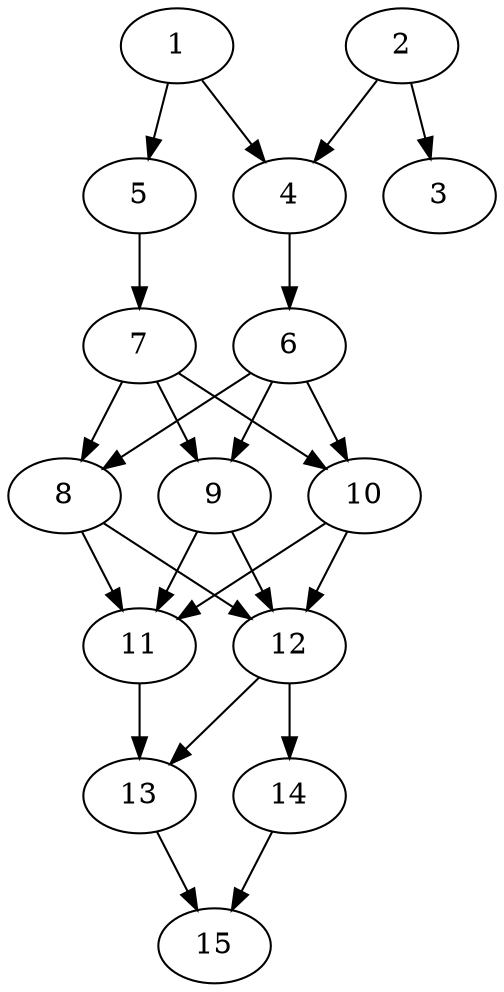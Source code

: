 // DAG automatically generated by daggen at Thu Oct  3 13:59:27 2019
// ./daggen --dot -n 15 --ccr 0.4 --fat 0.5 --regular 0.9 --density 0.9 --mindata 5242880 --maxdata 52428800 
digraph G {
  1 [size="69468160", alpha="0.17", expect_size="27787264"] 
  1 -> 4 [size ="27787264"]
  1 -> 5 [size ="27787264"]
  2 [size="77798400", alpha="0.11", expect_size="31119360"] 
  2 -> 3 [size ="31119360"]
  2 -> 4 [size ="31119360"]
  3 [size="41958400", alpha="0.14", expect_size="16783360"] 
  4 [size="26355200", alpha="0.15", expect_size="10542080"] 
  4 -> 6 [size ="10542080"]
  5 [size="37539840", alpha="0.15", expect_size="15015936"] 
  5 -> 7 [size ="15015936"]
  6 [size="76582400", alpha="0.14", expect_size="30632960"] 
  6 -> 8 [size ="30632960"]
  6 -> 9 [size ="30632960"]
  6 -> 10 [size ="30632960"]
  7 [size="34444800", alpha="0.13", expect_size="13777920"] 
  7 -> 8 [size ="13777920"]
  7 -> 9 [size ="13777920"]
  7 -> 10 [size ="13777920"]
  8 [size="15477760", alpha="0.19", expect_size="6191104"] 
  8 -> 11 [size ="6191104"]
  8 -> 12 [size ="6191104"]
  9 [size="34242560", alpha="0.06", expect_size="13697024"] 
  9 -> 11 [size ="13697024"]
  9 -> 12 [size ="13697024"]
  10 [size="95905280", alpha="0.10", expect_size="38362112"] 
  10 -> 11 [size ="38362112"]
  10 -> 12 [size ="38362112"]
  11 [size="76705280", alpha="0.01", expect_size="30682112"] 
  11 -> 13 [size ="30682112"]
  12 [size="57571840", alpha="0.09", expect_size="23028736"] 
  12 -> 13 [size ="23028736"]
  12 -> 14 [size ="23028736"]
  13 [size="121871360", alpha="0.09", expect_size="48748544"] 
  13 -> 15 [size ="48748544"]
  14 [size="85880320", alpha="0.18", expect_size="34352128"] 
  14 -> 15 [size ="34352128"]
  15 [size="56435200", alpha="0.05", expect_size="22574080"] 
}
